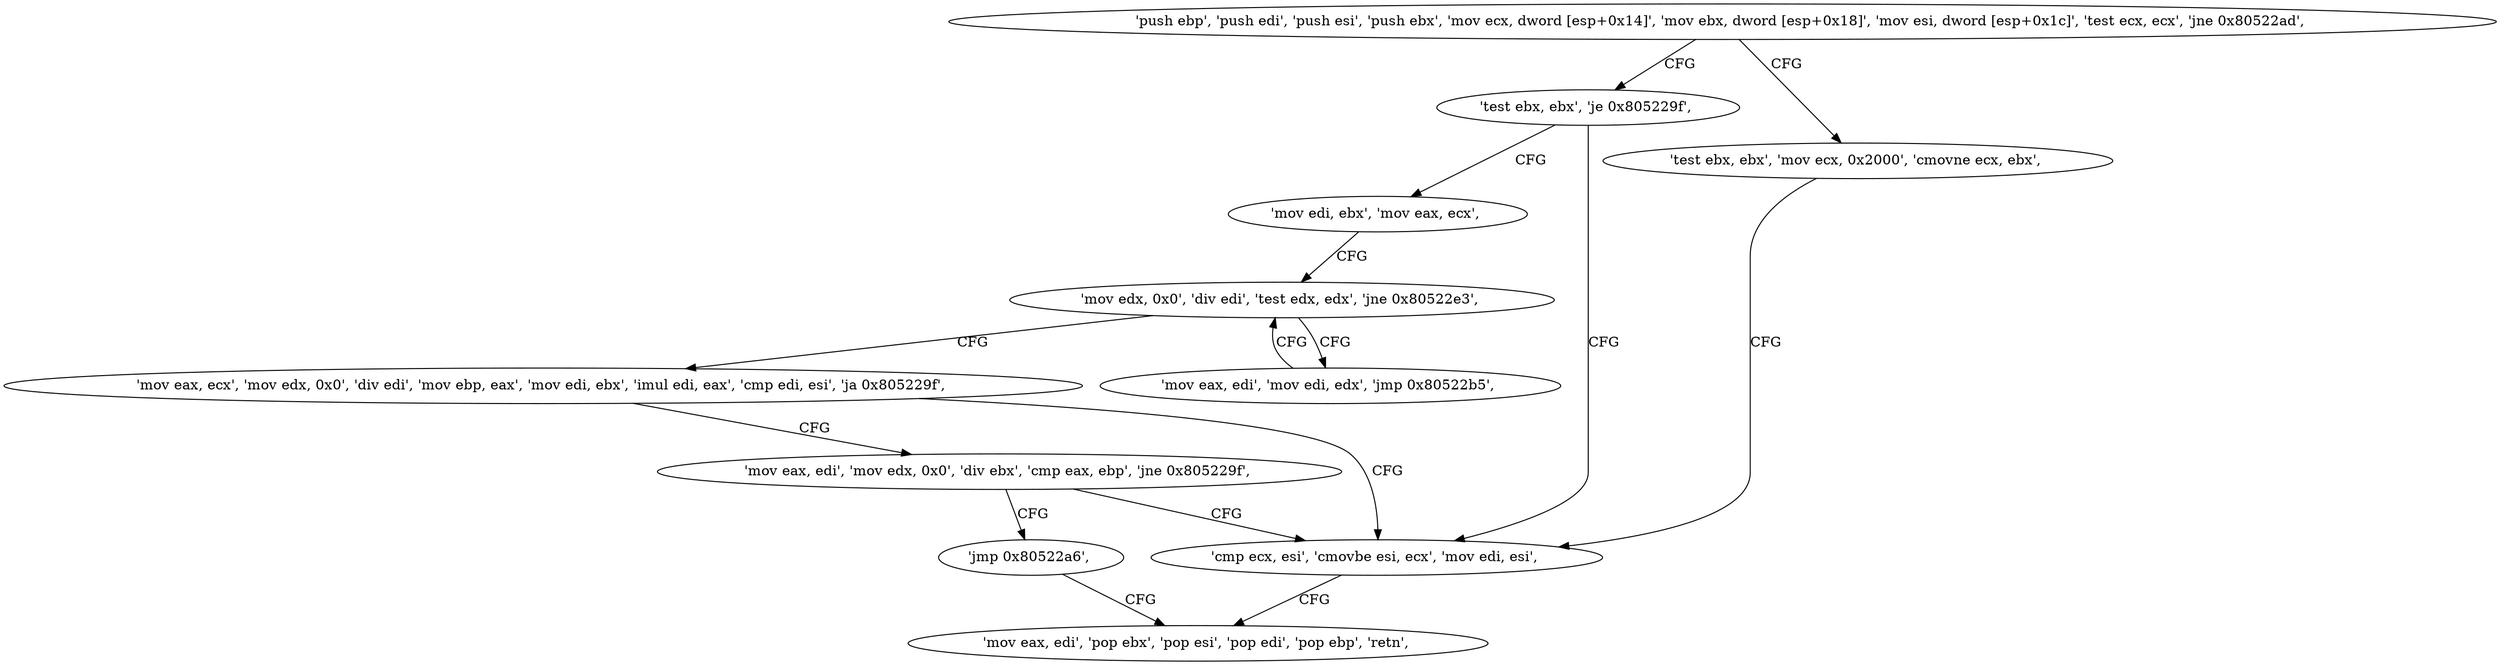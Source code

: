 digraph "func" {
"134554241" [label = "'push ebp', 'push edi', 'push esi', 'push ebx', 'mov ecx, dword [esp+0x14]', 'mov ebx, dword [esp+0x18]', 'mov esi, dword [esp+0x1c]', 'test ecx, ecx', 'jne 0x80522ad', " ]
"134554285" [label = "'test ebx, ebx', 'je 0x805229f', " ]
"134554261" [label = "'test ebx, ebx', 'mov ecx, 0x2000', 'cmovne ecx, ebx', " ]
"134554271" [label = "'cmp ecx, esi', 'cmovbe esi, ecx', 'mov edi, esi', " ]
"134554289" [label = "'mov edi, ebx', 'mov eax, ecx', " ]
"134554278" [label = "'mov eax, edi', 'pop ebx', 'pop esi', 'pop edi', 'pop ebp', 'retn', " ]
"134554293" [label = "'mov edx, 0x0', 'div edi', 'test edx, edx', 'jne 0x80522e3', " ]
"134554339" [label = "'mov eax, edi', 'mov edi, edx', 'jmp 0x80522b5', " ]
"134554304" [label = "'mov eax, ecx', 'mov edx, 0x0', 'div edi', 'mov ebp, eax', 'mov edi, ebx', 'imul edi, eax', 'cmp edi, esi', 'ja 0x805229f', " ]
"134554324" [label = "'mov eax, edi', 'mov edx, 0x0', 'div ebx', 'cmp eax, ebp', 'jne 0x805229f', " ]
"134554337" [label = "'jmp 0x80522a6', " ]
"134554241" -> "134554285" [ label = "CFG" ]
"134554241" -> "134554261" [ label = "CFG" ]
"134554285" -> "134554271" [ label = "CFG" ]
"134554285" -> "134554289" [ label = "CFG" ]
"134554261" -> "134554271" [ label = "CFG" ]
"134554271" -> "134554278" [ label = "CFG" ]
"134554289" -> "134554293" [ label = "CFG" ]
"134554293" -> "134554339" [ label = "CFG" ]
"134554293" -> "134554304" [ label = "CFG" ]
"134554339" -> "134554293" [ label = "CFG" ]
"134554304" -> "134554271" [ label = "CFG" ]
"134554304" -> "134554324" [ label = "CFG" ]
"134554324" -> "134554271" [ label = "CFG" ]
"134554324" -> "134554337" [ label = "CFG" ]
"134554337" -> "134554278" [ label = "CFG" ]
}
